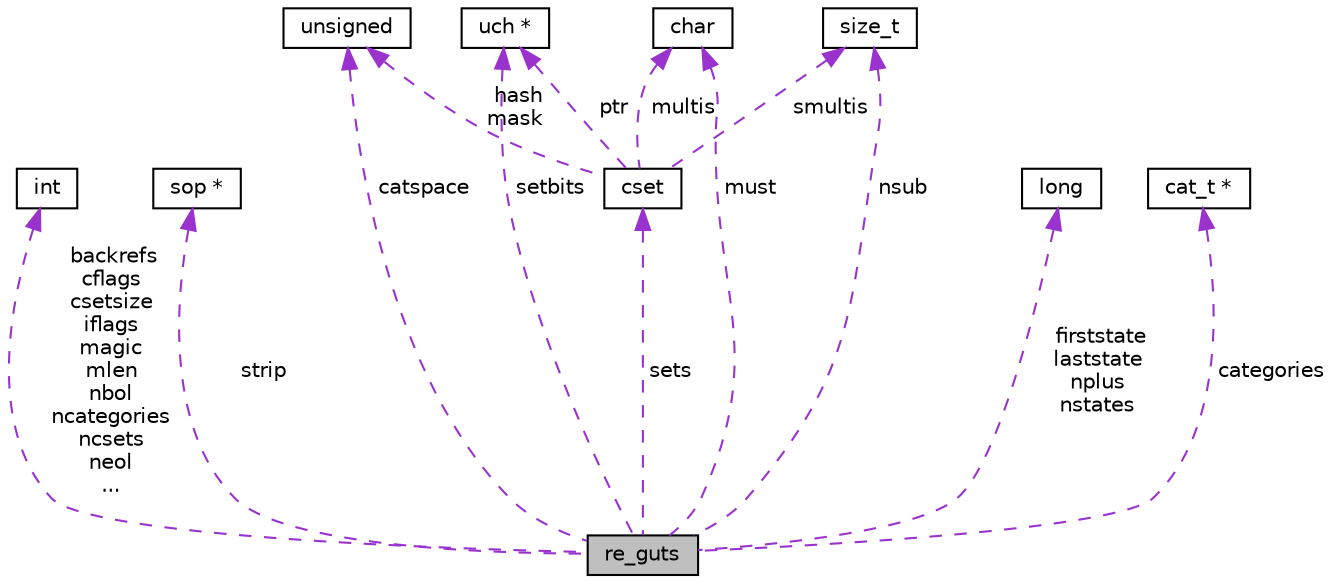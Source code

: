digraph "re_guts"
{
 // LATEX_PDF_SIZE
  bgcolor="transparent";
  edge [fontname="Helvetica",fontsize="10",labelfontname="Helvetica",labelfontsize="10"];
  node [fontname="Helvetica",fontsize="10",shape="box"];
  Node1 [label="re_guts",height=0.2,width=0.4,color="black", fillcolor="grey75", style="filled", fontcolor="black",tooltip=" "];
  Node2 -> Node1 [dir="back",color="darkorchid3",fontsize="10",style="dashed",label=" backrefs\ncflags\ncsetsize\niflags\nmagic\nmlen\nnbol\nncategories\nncsets\nneol\n..." ,fontname="Helvetica"];
  Node2 [label="int",height=0.2,width=0.4,color="black",tooltip=" "];
  Node3 -> Node1 [dir="back",color="darkorchid3",fontsize="10",style="dashed",label=" strip" ,fontname="Helvetica"];
  Node3 [label="sop *",height=0.2,width=0.4,color="black",tooltip=" "];
  Node4 -> Node1 [dir="back",color="darkorchid3",fontsize="10",style="dashed",label=" sets" ,fontname="Helvetica"];
  Node4 [label="cset",height=0.2,width=0.4,color="black",URL="$structcset.html",tooltip=" "];
  Node5 -> Node4 [dir="back",color="darkorchid3",fontsize="10",style="dashed",label=" ptr" ,fontname="Helvetica"];
  Node5 [label="uch *",height=0.2,width=0.4,color="black",tooltip=" "];
  Node6 -> Node4 [dir="back",color="darkorchid3",fontsize="10",style="dashed",label=" hash\nmask" ,fontname="Helvetica"];
  Node6 [label="unsigned",height=0.2,width=0.4,color="black",URL="$classunsigned.html",tooltip=" "];
  Node7 -> Node4 [dir="back",color="darkorchid3",fontsize="10",style="dashed",label=" smultis" ,fontname="Helvetica"];
  Node7 [label="size_t",height=0.2,width=0.4,color="black",URL="$classsize__t.html",tooltip=" "];
  Node8 -> Node4 [dir="back",color="darkorchid3",fontsize="10",style="dashed",label=" multis" ,fontname="Helvetica"];
  Node8 [label="char",height=0.2,width=0.4,color="black",URL="$classchar.html",tooltip=" "];
  Node5 -> Node1 [dir="back",color="darkorchid3",fontsize="10",style="dashed",label=" setbits" ,fontname="Helvetica"];
  Node9 -> Node1 [dir="back",color="darkorchid3",fontsize="10",style="dashed",label=" firststate\nlaststate\nnplus\nnstates" ,fontname="Helvetica"];
  Node9 [label="long",height=0.2,width=0.4,color="black",tooltip=" "];
  Node10 -> Node1 [dir="back",color="darkorchid3",fontsize="10",style="dashed",label=" categories" ,fontname="Helvetica"];
  Node10 [label="cat_t *",height=0.2,width=0.4,color="black",tooltip=" "];
  Node8 -> Node1 [dir="back",color="darkorchid3",fontsize="10",style="dashed",label=" must" ,fontname="Helvetica"];
  Node7 -> Node1 [dir="back",color="darkorchid3",fontsize="10",style="dashed",label=" nsub" ,fontname="Helvetica"];
  Node6 -> Node1 [dir="back",color="darkorchid3",fontsize="10",style="dashed",label=" catspace" ,fontname="Helvetica"];
}

